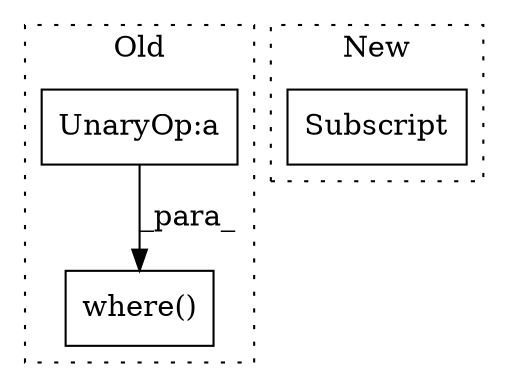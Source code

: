 digraph G {
subgraph cluster0 {
1 [label="where()" a="75" s="974,1105" l="25,11" shape="box"];
3 [label="UnaryOp:a" a="61" s="1103" l="2" shape="box"];
label = "Old";
style="dotted";
}
subgraph cluster1 {
2 [label="Subscript" a="63" s="1644,0" l="7,0" shape="box"];
label = "New";
style="dotted";
}
3 -> 1 [label="_para_"];
}